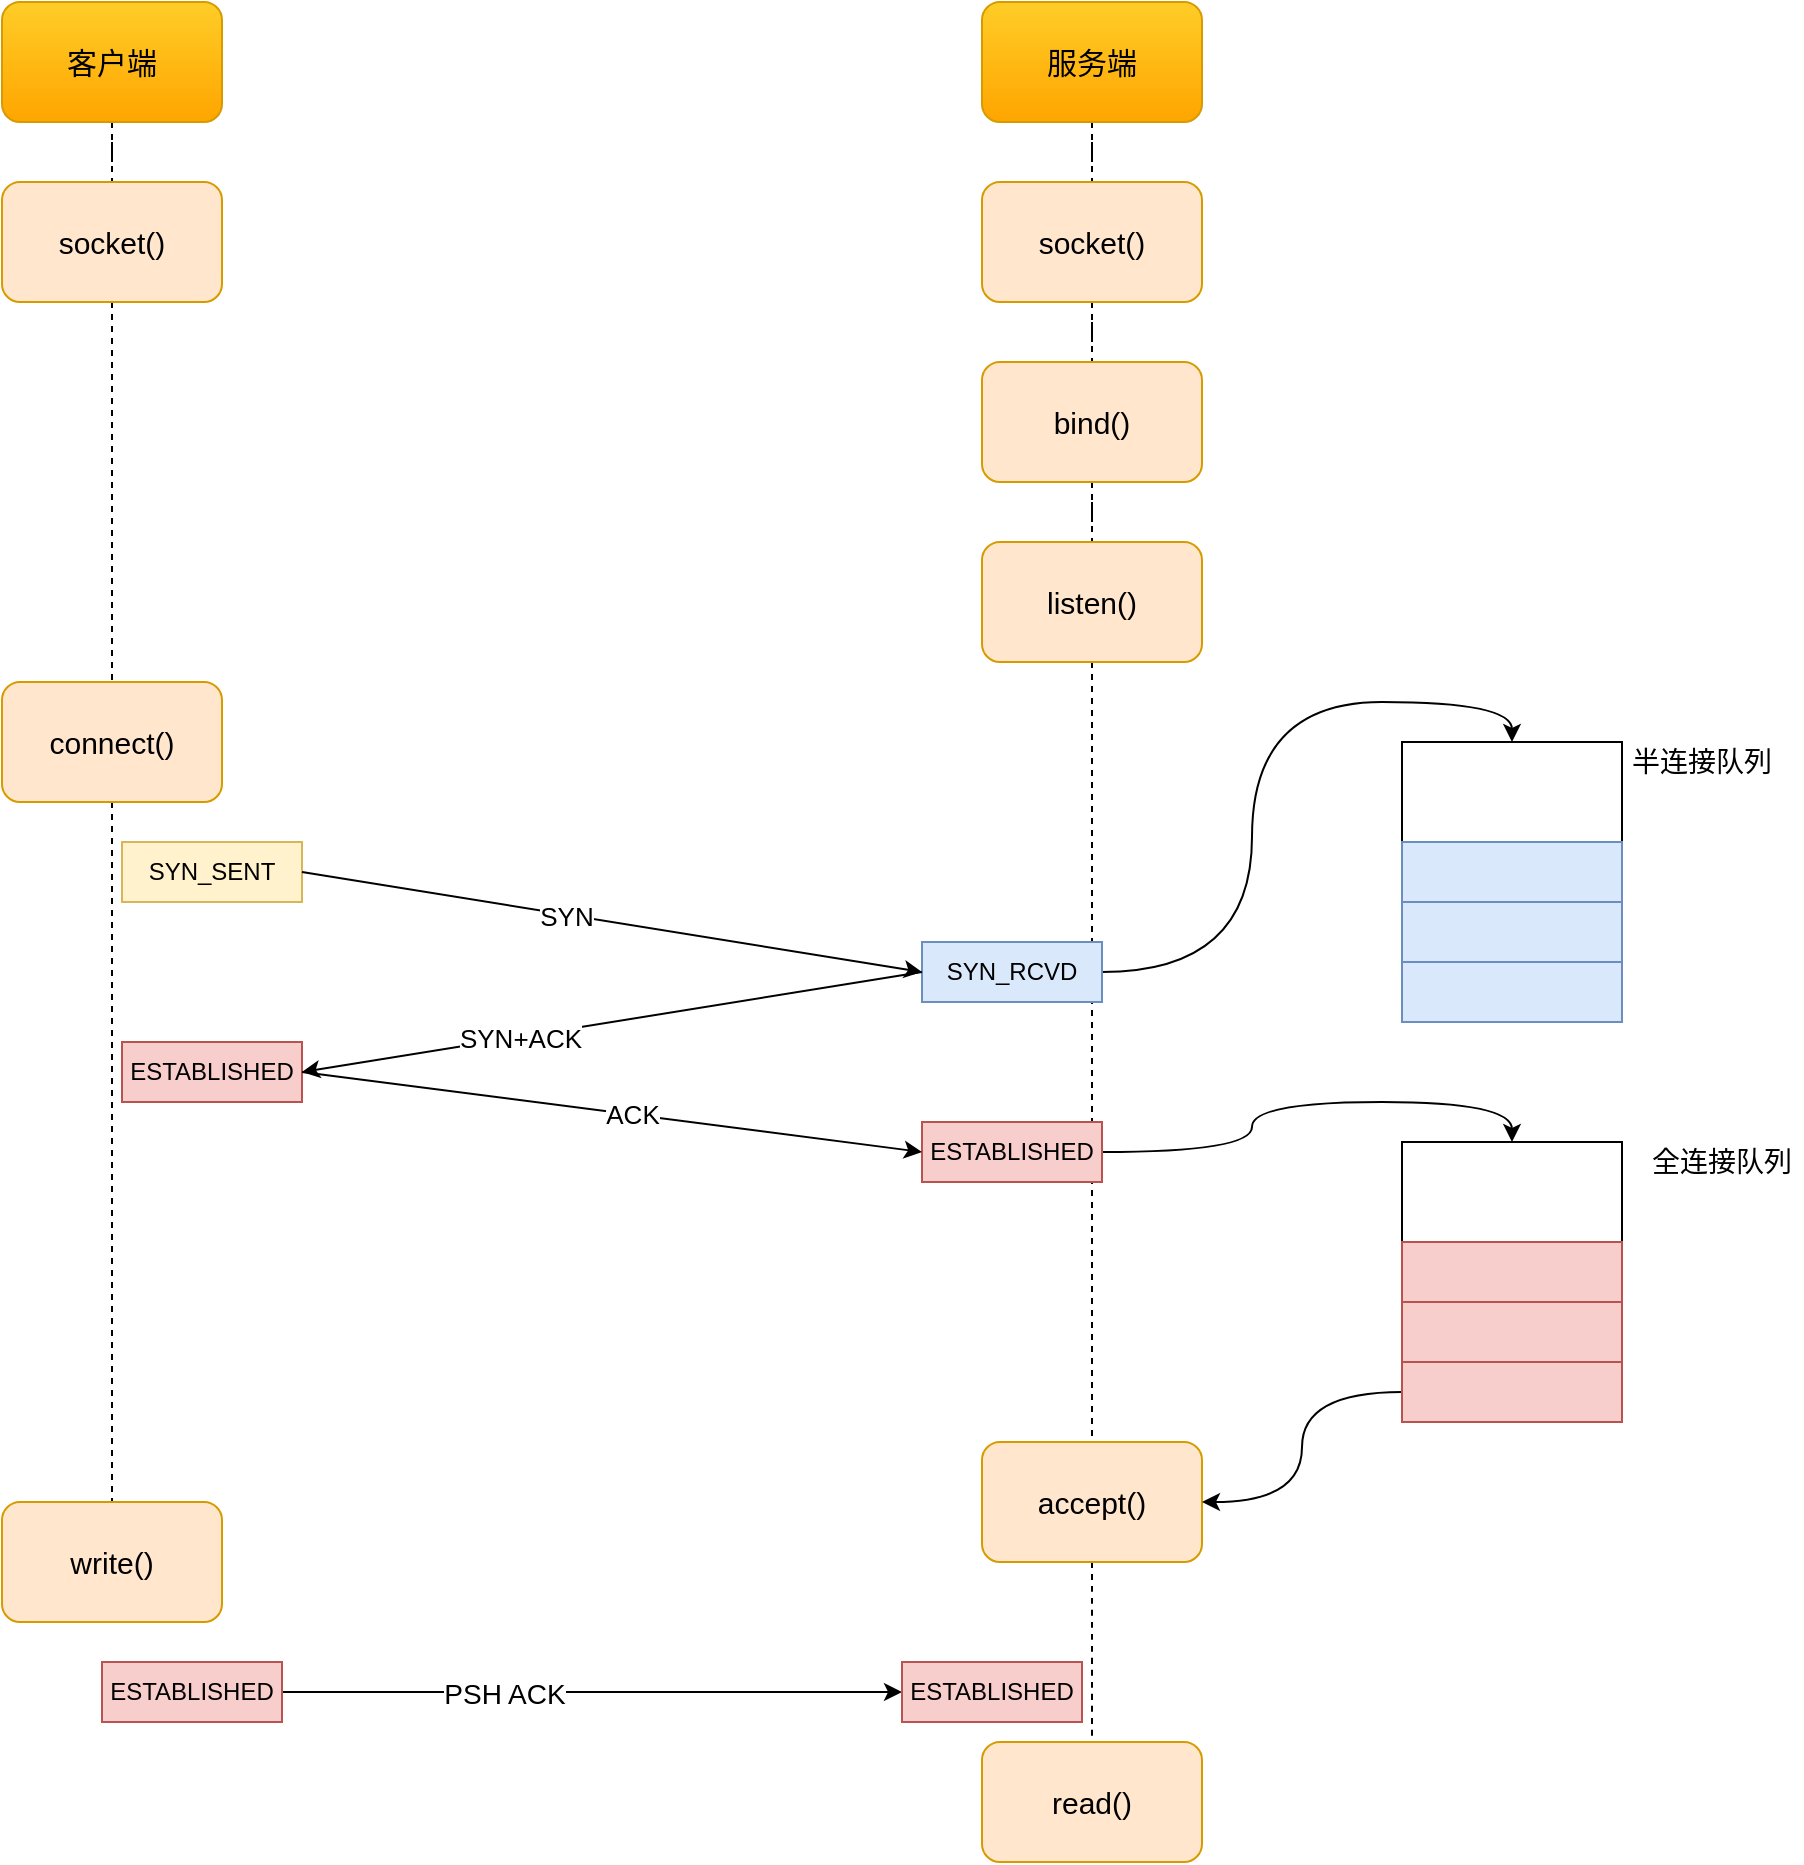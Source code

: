 <mxfile version="14.1.8" type="device"><diagram id="cG6QcnJ29nQ_U-AtzV0o" name="第 1 页"><mxGraphModel dx="1038" dy="647" grid="1" gridSize="10" guides="1" tooltips="1" connect="1" arrows="1" fold="1" page="1" pageScale="1" pageWidth="827" pageHeight="1169" math="0" shadow="0"><root><mxCell id="0"/><mxCell id="1" parent="0"/><mxCell id="P0mNV9iqtswOSiE9IPwS-14" value="" style="edgeStyle=orthogonalEdgeStyle;rounded=0;orthogonalLoop=1;jettySize=auto;html=1;dashed=1;endArrow=none;endFill=0;" parent="1" source="P0mNV9iqtswOSiE9IPwS-3" target="P0mNV9iqtswOSiE9IPwS-8" edge="1"><mxGeometry relative="1" as="geometry"/></mxCell><mxCell id="P0mNV9iqtswOSiE9IPwS-3" value="&lt;font style=&quot;font-size: 15px&quot;&gt;客户端&lt;/font&gt;" style="rounded=1;whiteSpace=wrap;html=1;shadow=0;glass=0;sketch=0;strokeColor=#d79b00;fillColor=#ffcd28;gradientColor=#ffa500;" parent="1" vertex="1"><mxGeometry x="70" y="70" width="110" height="60" as="geometry"/></mxCell><mxCell id="P0mNV9iqtswOSiE9IPwS-11" value="" style="edgeStyle=orthogonalEdgeStyle;rounded=0;orthogonalLoop=1;jettySize=auto;html=1;dashed=1;endArrow=none;endFill=0;" parent="1" source="P0mNV9iqtswOSiE9IPwS-4" target="P0mNV9iqtswOSiE9IPwS-5" edge="1"><mxGeometry relative="1" as="geometry"/></mxCell><mxCell id="P0mNV9iqtswOSiE9IPwS-4" value="&lt;font style=&quot;font-size: 15px&quot;&gt;服务端&lt;/font&gt;" style="rounded=1;whiteSpace=wrap;html=1;shadow=0;glass=0;sketch=0;strokeColor=#d79b00;fillColor=#ffcd28;gradientColor=#ffa500;" parent="1" vertex="1"><mxGeometry x="560" y="70" width="110" height="60" as="geometry"/></mxCell><mxCell id="P0mNV9iqtswOSiE9IPwS-12" value="" style="edgeStyle=orthogonalEdgeStyle;rounded=0;orthogonalLoop=1;jettySize=auto;html=1;endArrow=none;endFill=0;dashed=1;" parent="1" source="P0mNV9iqtswOSiE9IPwS-5" target="P0mNV9iqtswOSiE9IPwS-6" edge="1"><mxGeometry relative="1" as="geometry"/></mxCell><mxCell id="P0mNV9iqtswOSiE9IPwS-5" value="&lt;span style=&quot;font-size: 15px&quot;&gt;socket()&lt;/span&gt;" style="rounded=1;whiteSpace=wrap;html=1;shadow=0;glass=0;sketch=0;strokeColor=#d79b00;fillColor=#ffe6cc;" parent="1" vertex="1"><mxGeometry x="560" y="160" width="110" height="60" as="geometry"/></mxCell><mxCell id="P0mNV9iqtswOSiE9IPwS-13" value="" style="edgeStyle=orthogonalEdgeStyle;rounded=0;orthogonalLoop=1;jettySize=auto;html=1;endArrow=none;endFill=0;dashed=1;" parent="1" source="P0mNV9iqtswOSiE9IPwS-6" target="P0mNV9iqtswOSiE9IPwS-7" edge="1"><mxGeometry relative="1" as="geometry"/></mxCell><mxCell id="P0mNV9iqtswOSiE9IPwS-6" value="&lt;span style=&quot;font-size: 15px&quot;&gt;bind()&lt;/span&gt;" style="rounded=1;whiteSpace=wrap;html=1;shadow=0;glass=0;sketch=0;strokeColor=#d79b00;fillColor=#ffe6cc;" parent="1" vertex="1"><mxGeometry x="560" y="250" width="110" height="60" as="geometry"/></mxCell><mxCell id="P0mNV9iqtswOSiE9IPwS-17" style="edgeStyle=orthogonalEdgeStyle;rounded=0;orthogonalLoop=1;jettySize=auto;html=1;entryX=0.5;entryY=0;entryDx=0;entryDy=0;dashed=1;endArrow=none;endFill=0;" parent="1" source="P0mNV9iqtswOSiE9IPwS-7" target="P0mNV9iqtswOSiE9IPwS-10" edge="1"><mxGeometry relative="1" as="geometry"/></mxCell><mxCell id="P0mNV9iqtswOSiE9IPwS-7" value="&lt;span style=&quot;font-size: 15px&quot;&gt;listen()&lt;/span&gt;" style="rounded=1;whiteSpace=wrap;html=1;shadow=0;glass=0;sketch=0;strokeColor=#d79b00;fillColor=#ffe6cc;" parent="1" vertex="1"><mxGeometry x="560" y="340" width="110" height="60" as="geometry"/></mxCell><mxCell id="P0mNV9iqtswOSiE9IPwS-15" value="" style="edgeStyle=orthogonalEdgeStyle;rounded=0;orthogonalLoop=1;jettySize=auto;html=1;dashed=1;endArrow=none;endFill=0;" parent="1" source="P0mNV9iqtswOSiE9IPwS-8" target="P0mNV9iqtswOSiE9IPwS-9" edge="1"><mxGeometry relative="1" as="geometry"/></mxCell><mxCell id="P0mNV9iqtswOSiE9IPwS-8" value="&lt;span style=&quot;font-size: 15px&quot;&gt;socket()&lt;/span&gt;" style="rounded=1;whiteSpace=wrap;html=1;shadow=0;glass=0;sketch=0;strokeColor=#d79b00;fillColor=#ffe6cc;" parent="1" vertex="1"><mxGeometry x="70" y="160" width="110" height="60" as="geometry"/></mxCell><mxCell id="sGhT8YvTYYBzWKpJrK3C-3" style="edgeStyle=orthogonalEdgeStyle;rounded=0;orthogonalLoop=1;jettySize=auto;html=1;entryX=0.5;entryY=0;entryDx=0;entryDy=0;endArrow=none;endFill=0;dashed=1;" edge="1" parent="1" source="P0mNV9iqtswOSiE9IPwS-9" target="sGhT8YvTYYBzWKpJrK3C-1"><mxGeometry relative="1" as="geometry"/></mxCell><mxCell id="P0mNV9iqtswOSiE9IPwS-9" value="&lt;span style=&quot;font-size: 15px&quot;&gt;connect()&lt;/span&gt;" style="rounded=1;whiteSpace=wrap;html=1;shadow=0;glass=0;sketch=0;strokeColor=#d79b00;fillColor=#ffe6cc;" parent="1" vertex="1"><mxGeometry x="70" y="410" width="110" height="60" as="geometry"/></mxCell><mxCell id="sGhT8YvTYYBzWKpJrK3C-27" value="" style="edgeStyle=orthogonalEdgeStyle;curved=1;orthogonalLoop=1;jettySize=auto;html=1;endArrow=none;endFill=0;dashed=1;" edge="1" parent="1" source="P0mNV9iqtswOSiE9IPwS-10" target="sGhT8YvTYYBzWKpJrK3C-2"><mxGeometry relative="1" as="geometry"/></mxCell><mxCell id="P0mNV9iqtswOSiE9IPwS-10" value="&lt;span style=&quot;font-size: 15px&quot;&gt;accept()&lt;/span&gt;" style="rounded=1;whiteSpace=wrap;html=1;shadow=0;glass=0;sketch=0;strokeColor=#d79b00;fillColor=#ffe6cc;" parent="1" vertex="1"><mxGeometry x="560" y="790" width="110" height="60" as="geometry"/></mxCell><mxCell id="sGhT8YvTYYBzWKpJrK3C-1" value="&lt;span style=&quot;font-size: 15px&quot;&gt;write()&lt;/span&gt;" style="rounded=1;whiteSpace=wrap;html=1;shadow=0;glass=0;sketch=0;strokeColor=#d79b00;fillColor=#ffe6cc;" vertex="1" parent="1"><mxGeometry x="70" y="820" width="110" height="60" as="geometry"/></mxCell><mxCell id="sGhT8YvTYYBzWKpJrK3C-2" value="&lt;span style=&quot;font-size: 15px&quot;&gt;read()&lt;/span&gt;" style="rounded=1;whiteSpace=wrap;html=1;shadow=0;glass=0;sketch=0;strokeColor=#d79b00;fillColor=#ffe6cc;" vertex="1" parent="1"><mxGeometry x="560" y="940" width="110" height="60" as="geometry"/></mxCell><mxCell id="sGhT8YvTYYBzWKpJrK3C-4" value="SYN_SENT" style="rounded=0;whiteSpace=wrap;html=1;fillColor=#fff2cc;strokeColor=#d6b656;" vertex="1" parent="1"><mxGeometry x="130" y="490" width="90" height="30" as="geometry"/></mxCell><mxCell id="sGhT8YvTYYBzWKpJrK3C-22" style="edgeStyle=orthogonalEdgeStyle;orthogonalLoop=1;jettySize=auto;html=1;entryX=0.5;entryY=0;entryDx=0;entryDy=0;endArrow=classic;endFill=1;curved=1;" edge="1" parent="1" source="sGhT8YvTYYBzWKpJrK3C-5" target="sGhT8YvTYYBzWKpJrK3C-14"><mxGeometry relative="1" as="geometry"/></mxCell><mxCell id="sGhT8YvTYYBzWKpJrK3C-5" value="SYN_RCVD" style="rounded=0;whiteSpace=wrap;html=1;fillColor=#dae8fc;strokeColor=#6c8ebf;" vertex="1" parent="1"><mxGeometry x="530" y="540" width="90" height="30" as="geometry"/></mxCell><mxCell id="sGhT8YvTYYBzWKpJrK3C-6" value="ESTABLISHED" style="rounded=0;whiteSpace=wrap;html=1;fillColor=#f8cecc;strokeColor=#b85450;" vertex="1" parent="1"><mxGeometry x="130" y="590" width="90" height="30" as="geometry"/></mxCell><mxCell id="sGhT8YvTYYBzWKpJrK3C-25" style="edgeStyle=orthogonalEdgeStyle;curved=1;orthogonalLoop=1;jettySize=auto;html=1;entryX=0.5;entryY=0;entryDx=0;entryDy=0;endArrow=classic;endFill=1;" edge="1" parent="1" source="sGhT8YvTYYBzWKpJrK3C-7" target="sGhT8YvTYYBzWKpJrK3C-18"><mxGeometry relative="1" as="geometry"/></mxCell><mxCell id="sGhT8YvTYYBzWKpJrK3C-7" value="ESTABLISHED" style="rounded=0;whiteSpace=wrap;html=1;fillColor=#f8cecc;strokeColor=#b85450;" vertex="1" parent="1"><mxGeometry x="530" y="630" width="90" height="30" as="geometry"/></mxCell><mxCell id="sGhT8YvTYYBzWKpJrK3C-8" value="" style="endArrow=classic;html=1;exitX=1;exitY=0.5;exitDx=0;exitDy=0;entryX=0;entryY=0.5;entryDx=0;entryDy=0;" edge="1" parent="1" source="sGhT8YvTYYBzWKpJrK3C-4" target="sGhT8YvTYYBzWKpJrK3C-5"><mxGeometry width="50" height="50" relative="1" as="geometry"><mxPoint x="270" y="560" as="sourcePoint"/><mxPoint x="320" y="510" as="targetPoint"/></mxGeometry></mxCell><mxCell id="sGhT8YvTYYBzWKpJrK3C-9" value="&lt;font style=&quot;font-size: 13px&quot;&gt;SYN&lt;/font&gt;" style="edgeLabel;html=1;align=center;verticalAlign=middle;resizable=0;points=[];" vertex="1" connectable="0" parent="sGhT8YvTYYBzWKpJrK3C-8"><mxGeometry x="-0.151" y="-1" relative="1" as="geometry"><mxPoint as="offset"/></mxGeometry></mxCell><mxCell id="sGhT8YvTYYBzWKpJrK3C-10" value="" style="endArrow=classic;html=1;exitX=0;exitY=0.5;exitDx=0;exitDy=0;entryX=1;entryY=0.5;entryDx=0;entryDy=0;" edge="1" parent="1" source="sGhT8YvTYYBzWKpJrK3C-5" target="sGhT8YvTYYBzWKpJrK3C-6"><mxGeometry width="50" height="50" relative="1" as="geometry"><mxPoint x="280" y="630" as="sourcePoint"/><mxPoint x="330" y="580" as="targetPoint"/></mxGeometry></mxCell><mxCell id="sGhT8YvTYYBzWKpJrK3C-11" value="&lt;font style=&quot;font-size: 13px&quot;&gt;SYN+ACK&lt;/font&gt;" style="edgeLabel;html=1;align=center;verticalAlign=middle;resizable=0;points=[];" vertex="1" connectable="0" parent="sGhT8YvTYYBzWKpJrK3C-10"><mxGeometry x="0.298" relative="1" as="geometry"><mxPoint as="offset"/></mxGeometry></mxCell><mxCell id="sGhT8YvTYYBzWKpJrK3C-12" value="" style="endArrow=classic;html=1;exitX=1;exitY=0.5;exitDx=0;exitDy=0;entryX=0;entryY=0.5;entryDx=0;entryDy=0;" edge="1" parent="1" source="sGhT8YvTYYBzWKpJrK3C-6" target="sGhT8YvTYYBzWKpJrK3C-7"><mxGeometry width="50" height="50" relative="1" as="geometry"><mxPoint x="320" y="710" as="sourcePoint"/><mxPoint x="510" y="640" as="targetPoint"/></mxGeometry></mxCell><mxCell id="sGhT8YvTYYBzWKpJrK3C-13" value="&lt;font style=&quot;font-size: 13px&quot;&gt;ACK&lt;/font&gt;" style="edgeLabel;html=1;align=center;verticalAlign=middle;resizable=0;points=[];" vertex="1" connectable="0" parent="sGhT8YvTYYBzWKpJrK3C-12"><mxGeometry x="0.063" relative="1" as="geometry"><mxPoint as="offset"/></mxGeometry></mxCell><mxCell id="sGhT8YvTYYBzWKpJrK3C-14" value="" style="rounded=0;whiteSpace=wrap;html=1;" vertex="1" parent="1"><mxGeometry x="770" y="440" width="110" height="50" as="geometry"/></mxCell><mxCell id="sGhT8YvTYYBzWKpJrK3C-15" value="" style="rounded=0;whiteSpace=wrap;html=1;fillColor=#dae8fc;strokeColor=#6c8ebf;" vertex="1" parent="1"><mxGeometry x="770" y="490" width="110" height="30" as="geometry"/></mxCell><mxCell id="sGhT8YvTYYBzWKpJrK3C-16" value="" style="rounded=0;whiteSpace=wrap;html=1;fillColor=#dae8fc;strokeColor=#6c8ebf;" vertex="1" parent="1"><mxGeometry x="770" y="520" width="110" height="30" as="geometry"/></mxCell><mxCell id="sGhT8YvTYYBzWKpJrK3C-17" value="" style="rounded=0;whiteSpace=wrap;html=1;fillColor=#dae8fc;strokeColor=#6c8ebf;" vertex="1" parent="1"><mxGeometry x="770" y="550" width="110" height="30" as="geometry"/></mxCell><mxCell id="sGhT8YvTYYBzWKpJrK3C-18" value="" style="rounded=0;whiteSpace=wrap;html=1;" vertex="1" parent="1"><mxGeometry x="770" y="640" width="110" height="50" as="geometry"/></mxCell><mxCell id="sGhT8YvTYYBzWKpJrK3C-19" value="" style="rounded=0;whiteSpace=wrap;html=1;fillColor=#f8cecc;strokeColor=#b85450;" vertex="1" parent="1"><mxGeometry x="770" y="690" width="110" height="30" as="geometry"/></mxCell><mxCell id="sGhT8YvTYYBzWKpJrK3C-20" value="" style="rounded=0;whiteSpace=wrap;html=1;fillColor=#f8cecc;strokeColor=#b85450;" vertex="1" parent="1"><mxGeometry x="770" y="720" width="110" height="30" as="geometry"/></mxCell><mxCell id="sGhT8YvTYYBzWKpJrK3C-26" style="edgeStyle=orthogonalEdgeStyle;curved=1;orthogonalLoop=1;jettySize=auto;html=1;entryX=1;entryY=0.5;entryDx=0;entryDy=0;endArrow=classic;endFill=1;" edge="1" parent="1" source="sGhT8YvTYYBzWKpJrK3C-21" target="P0mNV9iqtswOSiE9IPwS-10"><mxGeometry relative="1" as="geometry"/></mxCell><mxCell id="sGhT8YvTYYBzWKpJrK3C-21" value="" style="rounded=0;whiteSpace=wrap;html=1;fillColor=#f8cecc;strokeColor=#b85450;" vertex="1" parent="1"><mxGeometry x="770" y="750" width="110" height="30" as="geometry"/></mxCell><mxCell id="sGhT8YvTYYBzWKpJrK3C-23" value="&lt;font style=&quot;font-size: 14px&quot;&gt;半连接队列&lt;/font&gt;" style="text;html=1;strokeColor=none;fillColor=none;align=center;verticalAlign=middle;whiteSpace=wrap;rounded=0;" vertex="1" parent="1"><mxGeometry x="880" y="440" width="80" height="20" as="geometry"/></mxCell><mxCell id="sGhT8YvTYYBzWKpJrK3C-24" value="&lt;span style=&quot;font-size: 14px&quot;&gt;全连接队列&lt;/span&gt;" style="text;html=1;strokeColor=none;fillColor=none;align=center;verticalAlign=middle;whiteSpace=wrap;rounded=0;" vertex="1" parent="1"><mxGeometry x="890" y="640" width="80" height="20" as="geometry"/></mxCell><mxCell id="sGhT8YvTYYBzWKpJrK3C-30" style="edgeStyle=orthogonalEdgeStyle;curved=1;orthogonalLoop=1;jettySize=auto;html=1;entryX=0;entryY=0.5;entryDx=0;entryDy=0;endArrow=classic;endFill=1;" edge="1" parent="1" source="sGhT8YvTYYBzWKpJrK3C-28" target="sGhT8YvTYYBzWKpJrK3C-29"><mxGeometry relative="1" as="geometry"/></mxCell><mxCell id="sGhT8YvTYYBzWKpJrK3C-31" value="&lt;font style=&quot;font-size: 14px&quot;&gt;PSH ACK&lt;/font&gt;" style="edgeLabel;html=1;align=center;verticalAlign=middle;resizable=0;points=[];" vertex="1" connectable="0" parent="sGhT8YvTYYBzWKpJrK3C-30"><mxGeometry x="-0.283" y="-1" relative="1" as="geometry"><mxPoint as="offset"/></mxGeometry></mxCell><mxCell id="sGhT8YvTYYBzWKpJrK3C-28" value="ESTABLISHED" style="rounded=0;whiteSpace=wrap;html=1;fillColor=#f8cecc;strokeColor=#b85450;" vertex="1" parent="1"><mxGeometry x="120" y="900" width="90" height="30" as="geometry"/></mxCell><mxCell id="sGhT8YvTYYBzWKpJrK3C-29" value="ESTABLISHED" style="rounded=0;whiteSpace=wrap;html=1;fillColor=#f8cecc;strokeColor=#b85450;" vertex="1" parent="1"><mxGeometry x="520" y="900" width="90" height="30" as="geometry"/></mxCell></root></mxGraphModel></diagram></mxfile>